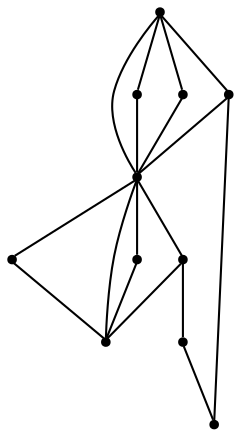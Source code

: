 graph {
  node [shape=point,comment="{\"directed\":false,\"doi\":\"10.1007/978-3-030-04414-5_29\",\"figure\":\"2 (1)\"}"]

  v0 [pos="1361.9503063808736,608.5366171006553"]
  v1 [pos="1078.5718295078875,691.8799968074576"]
  v2 [pos="1478.6355933580767,708.5491146829048"]
  v3 [pos="1411.958272887871,508.521909847972"]
  v4 [pos="1445.2969490200785,675.2108789320104"]
  v5 [pos="1411.95830468208,641.8727703563927"]
  v6 [pos="1211.92643865409,641.8727703563927"]
  v7 [pos="1045.23315337568,675.2108789320105"]
  v8 [pos="1028.563831206681,658.5429374278732"]
  v9 [pos="1011.8945090376819,775.2299101441034"]
  v10 [pos="1011.8945090376819,641.8748528515496"]

  v0 -- v1 [id="-1",pos="1361.9503063808736,608.5366171006553 1349.615075379537,709.4242713499267 1311.9006576660752,722.8553795037951 1273.8946234690507,731.5691751168162 1235.8968557663268,740.2787739457042 1197.6032747444724,744.2793902143724 1078.5718295078875,691.8799968074576"]
  v9 -- v7 [id="-2",pos="1011.8945090376819,775.2299101441034 1045.23315337568,675.2108789320105 1045.23315337568,675.2108789320105 1045.23315337568,675.2108789320105"]
  v10 -- v6 [id="-3",pos="1011.8945090376819,641.8748528515496 1211.92643865409,641.8727703563927 1211.92643865409,641.8727703563927 1211.92643865409,641.8727703563927"]
  v9 -- v6 [id="-4",pos="1011.8945090376819,775.2299101441034 1211.92643865409,641.8727703563927 1211.92643865409,641.8727703563927 1211.92643865409,641.8727703563927"]
  v9 -- v10 [id="-5",pos="1011.8945090376819,775.2299101441034 1011.8945090376819,641.8748528515496 1011.8945090376819,641.8748528515496 1011.8945090376819,641.8748528515496"]
  v8 -- v6 [id="-6",pos="1028.563831206681,658.5429374278732 1211.92643865409,641.8727703563927 1211.92643865409,641.8727703563927 1211.92643865409,641.8727703563927"]
  v7 -- v6 [id="-7",pos="1045.23315337568,675.2108789320105 1211.92643865409,641.8727703563927 1211.92643865409,641.8727703563927 1211.92643865409,641.8727703563927"]
  v7 -- v1 [id="-8",pos="1045.23315337568,675.2108789320105 1078.5718295078875,691.8799968074576 1078.5718295078875,691.8799968074576 1078.5718295078875,691.8799968074576"]
  v6 -- v4 [id="-9",pos="1211.92643865409,641.8727703563927 1445.2969490200785,675.2108789320104 1445.2969490200785,675.2108789320104 1445.2969490200785,675.2108789320104"]
  v6 -- v5 [id="-10",pos="1211.92643865409,641.8727703563927 1411.95830468208,641.8727703563927 1411.95830468208,641.8727703563927 1411.95830468208,641.8727703563927"]
  v6 -- v2 [id="-11",pos="1211.92643865409,641.8727703563927 1478.6355933580767,708.5491146829048 1478.6355933580767,708.5491146829048 1478.6355933580767,708.5491146829048"]
  v6 -- v3 [id="-12",pos="1211.92643865409,641.8727703563927 1411.958272887871,508.521909847972 1411.958272887871,508.521909847972 1411.958272887871,508.521909847972"]
  v5 -- v3 [id="-13",pos="1411.95830468208,641.8727703563927 1411.958272887871,508.521909847972 1411.958272887871,508.521909847972 1411.958272887871,508.521909847972"]
  v5 -- v0 [id="-14",pos="1411.95830468208,641.8727703563927 1361.9503063808736,608.5366171006553 1361.9503063808736,608.5366171006553 1361.9503063808736,608.5366171006553"]
  v4 -- v3 [id="-15",pos="1445.2969490200785,675.2108789320104 1411.958272887871,508.521909847972 1411.958272887871,508.521909847972 1411.958272887871,508.521909847972"]
  v2 -- v3 [id="-16",pos="1478.6355933580767,708.5491146829048 1411.958272887871,508.521909847972 1411.958272887871,508.521909847972 1411.958272887871,508.521909847972"]
  v9 -- v8 [id="-17",pos="1011.8945090376819,775.2299101441034 1028.563831206681,658.5429374278732 1028.563831206681,658.5429374278732 1028.563831206681,658.5429374278732"]
}